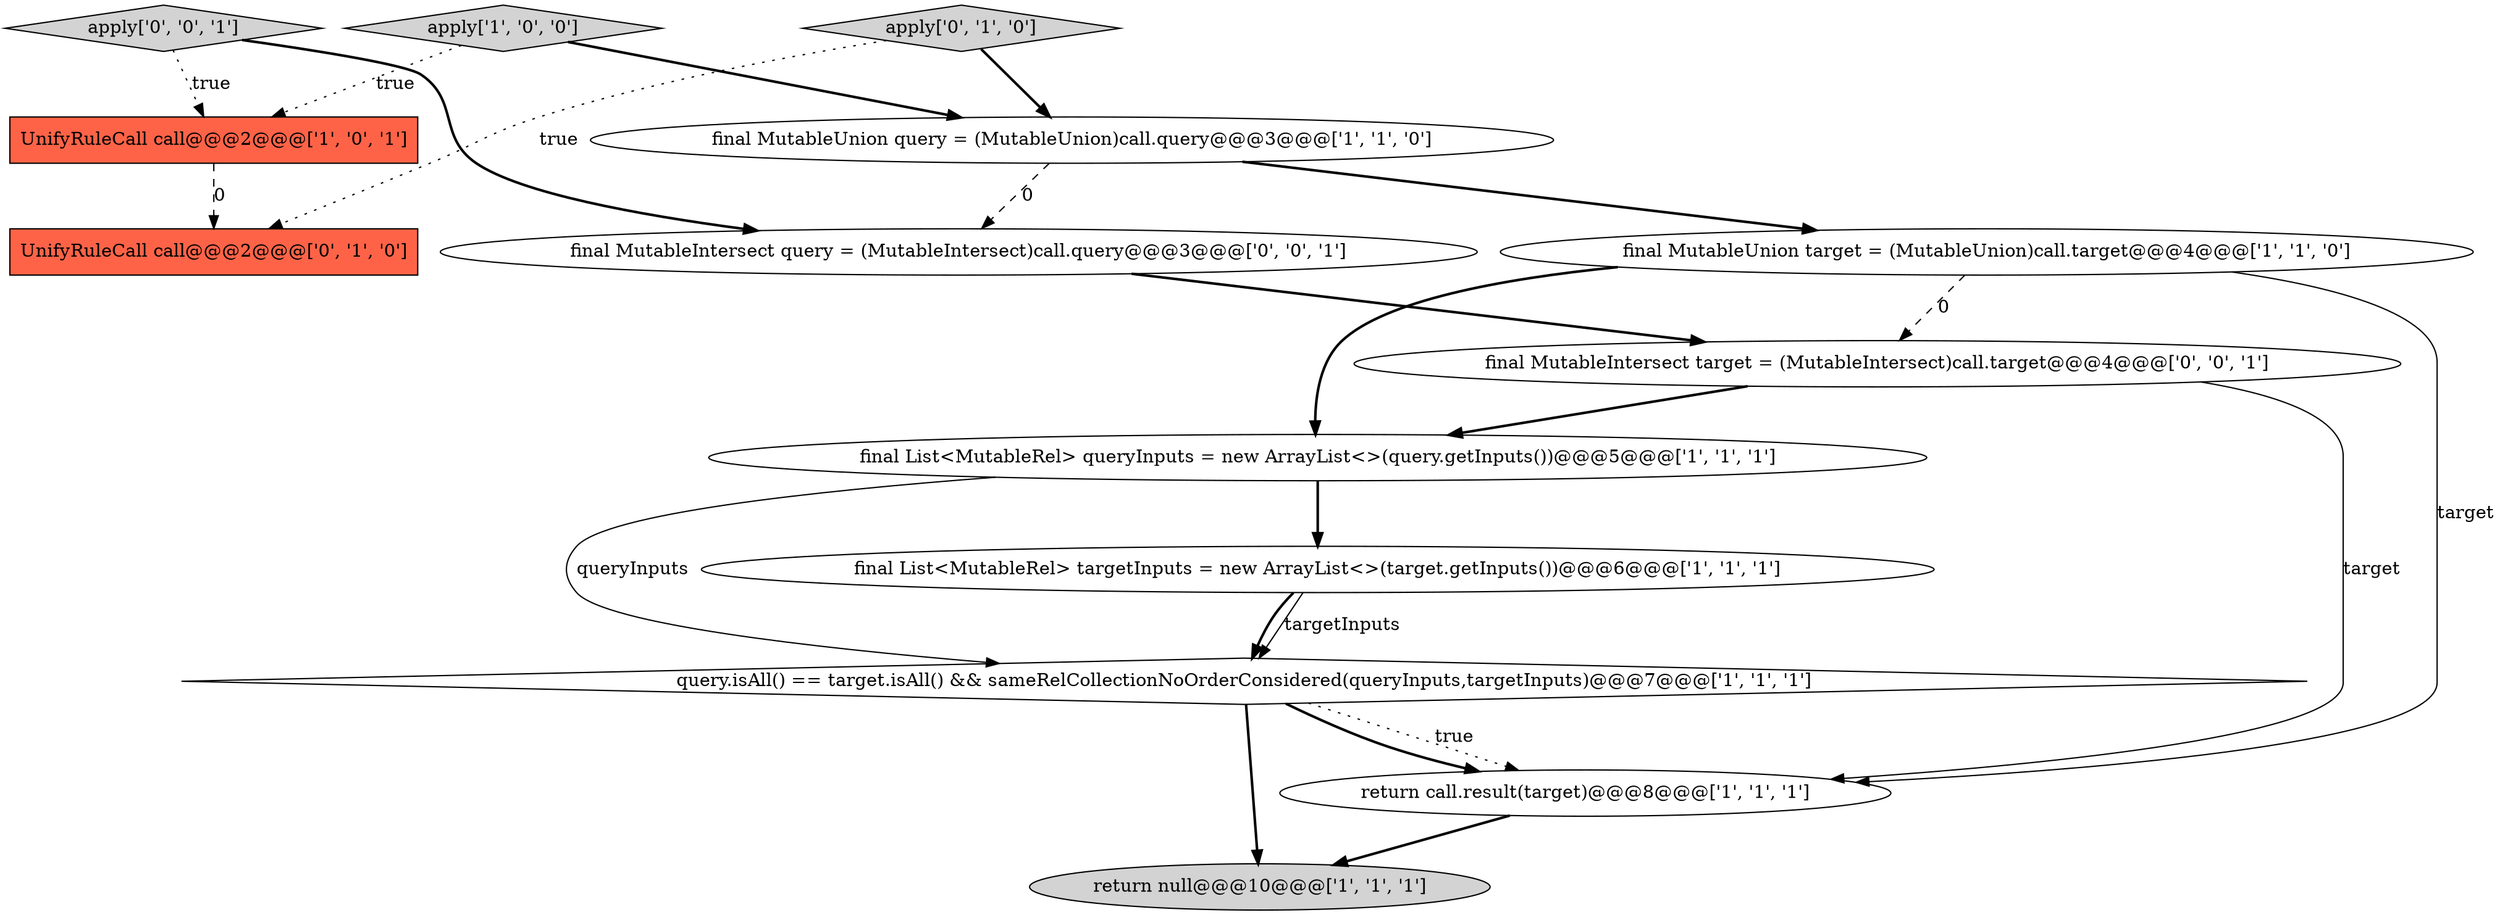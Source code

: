 digraph {
0 [style = filled, label = "final MutableUnion query = (MutableUnion)call.query@@@3@@@['1', '1', '0']", fillcolor = white, shape = ellipse image = "AAA0AAABBB1BBB"];
3 [style = filled, label = "return null@@@10@@@['1', '1', '1']", fillcolor = lightgray, shape = ellipse image = "AAA0AAABBB1BBB"];
13 [style = filled, label = "final MutableIntersect target = (MutableIntersect)call.target@@@4@@@['0', '0', '1']", fillcolor = white, shape = ellipse image = "AAA0AAABBB3BBB"];
2 [style = filled, label = "final MutableUnion target = (MutableUnion)call.target@@@4@@@['1', '1', '0']", fillcolor = white, shape = ellipse image = "AAA0AAABBB1BBB"];
11 [style = filled, label = "final MutableIntersect query = (MutableIntersect)call.query@@@3@@@['0', '0', '1']", fillcolor = white, shape = ellipse image = "AAA0AAABBB3BBB"];
5 [style = filled, label = "query.isAll() == target.isAll() && sameRelCollectionNoOrderConsidered(queryInputs,targetInputs)@@@7@@@['1', '1', '1']", fillcolor = white, shape = diamond image = "AAA0AAABBB1BBB"];
8 [style = filled, label = "apply['1', '0', '0']", fillcolor = lightgray, shape = diamond image = "AAA0AAABBB1BBB"];
9 [style = filled, label = "UnifyRuleCall call@@@2@@@['0', '1', '0']", fillcolor = tomato, shape = box image = "AAA1AAABBB2BBB"];
7 [style = filled, label = "final List<MutableRel> queryInputs = new ArrayList<>(query.getInputs())@@@5@@@['1', '1', '1']", fillcolor = white, shape = ellipse image = "AAA0AAABBB1BBB"];
1 [style = filled, label = "final List<MutableRel> targetInputs = new ArrayList<>(target.getInputs())@@@6@@@['1', '1', '1']", fillcolor = white, shape = ellipse image = "AAA0AAABBB1BBB"];
12 [style = filled, label = "apply['0', '0', '1']", fillcolor = lightgray, shape = diamond image = "AAA0AAABBB3BBB"];
6 [style = filled, label = "return call.result(target)@@@8@@@['1', '1', '1']", fillcolor = white, shape = ellipse image = "AAA0AAABBB1BBB"];
10 [style = filled, label = "apply['0', '1', '0']", fillcolor = lightgray, shape = diamond image = "AAA0AAABBB2BBB"];
4 [style = filled, label = "UnifyRuleCall call@@@2@@@['1', '0', '1']", fillcolor = tomato, shape = box image = "AAA0AAABBB1BBB"];
1->5 [style = bold, label=""];
5->3 [style = bold, label=""];
6->3 [style = bold, label=""];
7->1 [style = bold, label=""];
0->2 [style = bold, label=""];
12->11 [style = bold, label=""];
5->6 [style = dotted, label="true"];
0->11 [style = dashed, label="0"];
10->9 [style = dotted, label="true"];
8->4 [style = dotted, label="true"];
8->0 [style = bold, label=""];
4->9 [style = dashed, label="0"];
5->6 [style = bold, label=""];
13->7 [style = bold, label=""];
2->13 [style = dashed, label="0"];
11->13 [style = bold, label=""];
10->0 [style = bold, label=""];
7->5 [style = solid, label="queryInputs"];
2->6 [style = solid, label="target"];
12->4 [style = dotted, label="true"];
2->7 [style = bold, label=""];
1->5 [style = solid, label="targetInputs"];
13->6 [style = solid, label="target"];
}
